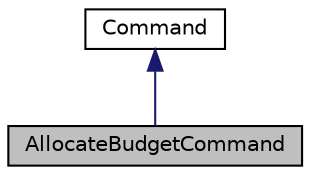 digraph "AllocateBudgetCommand"
{
 // LATEX_PDF_SIZE
  edge [fontname="Helvetica",fontsize="10",labelfontname="Helvetica",labelfontsize="10"];
  node [fontname="Helvetica",fontsize="10",shape=record];
  Node1 [label="AllocateBudgetCommand",height=0.2,width=0.4,color="black", fillcolor="grey75", style="filled", fontcolor="black",tooltip="A command to allocate a specified budget amount via the BudgetDepartment."];
  Node2 -> Node1 [dir="back",color="midnightblue",fontsize="10",style="solid",fontname="Helvetica"];
  Node2 [label="Command",height=0.2,width=0.4,color="black", fillcolor="white", style="filled",URL="$classCommand.html",tooltip="Interface for command pattern, representing an executable action."];
}
